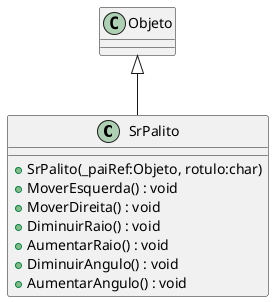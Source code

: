 @startuml SrPalito
class SrPalito {
    + SrPalito(_paiRef:Objeto, rotulo:char)
    + MoverEsquerda() : void
    + MoverDireita() : void
    + DiminuirRaio() : void
    + AumentarRaio() : void
    + DiminuirAngulo() : void
    + AumentarAngulo() : void
}
Objeto <|-- SrPalito
@enduml
